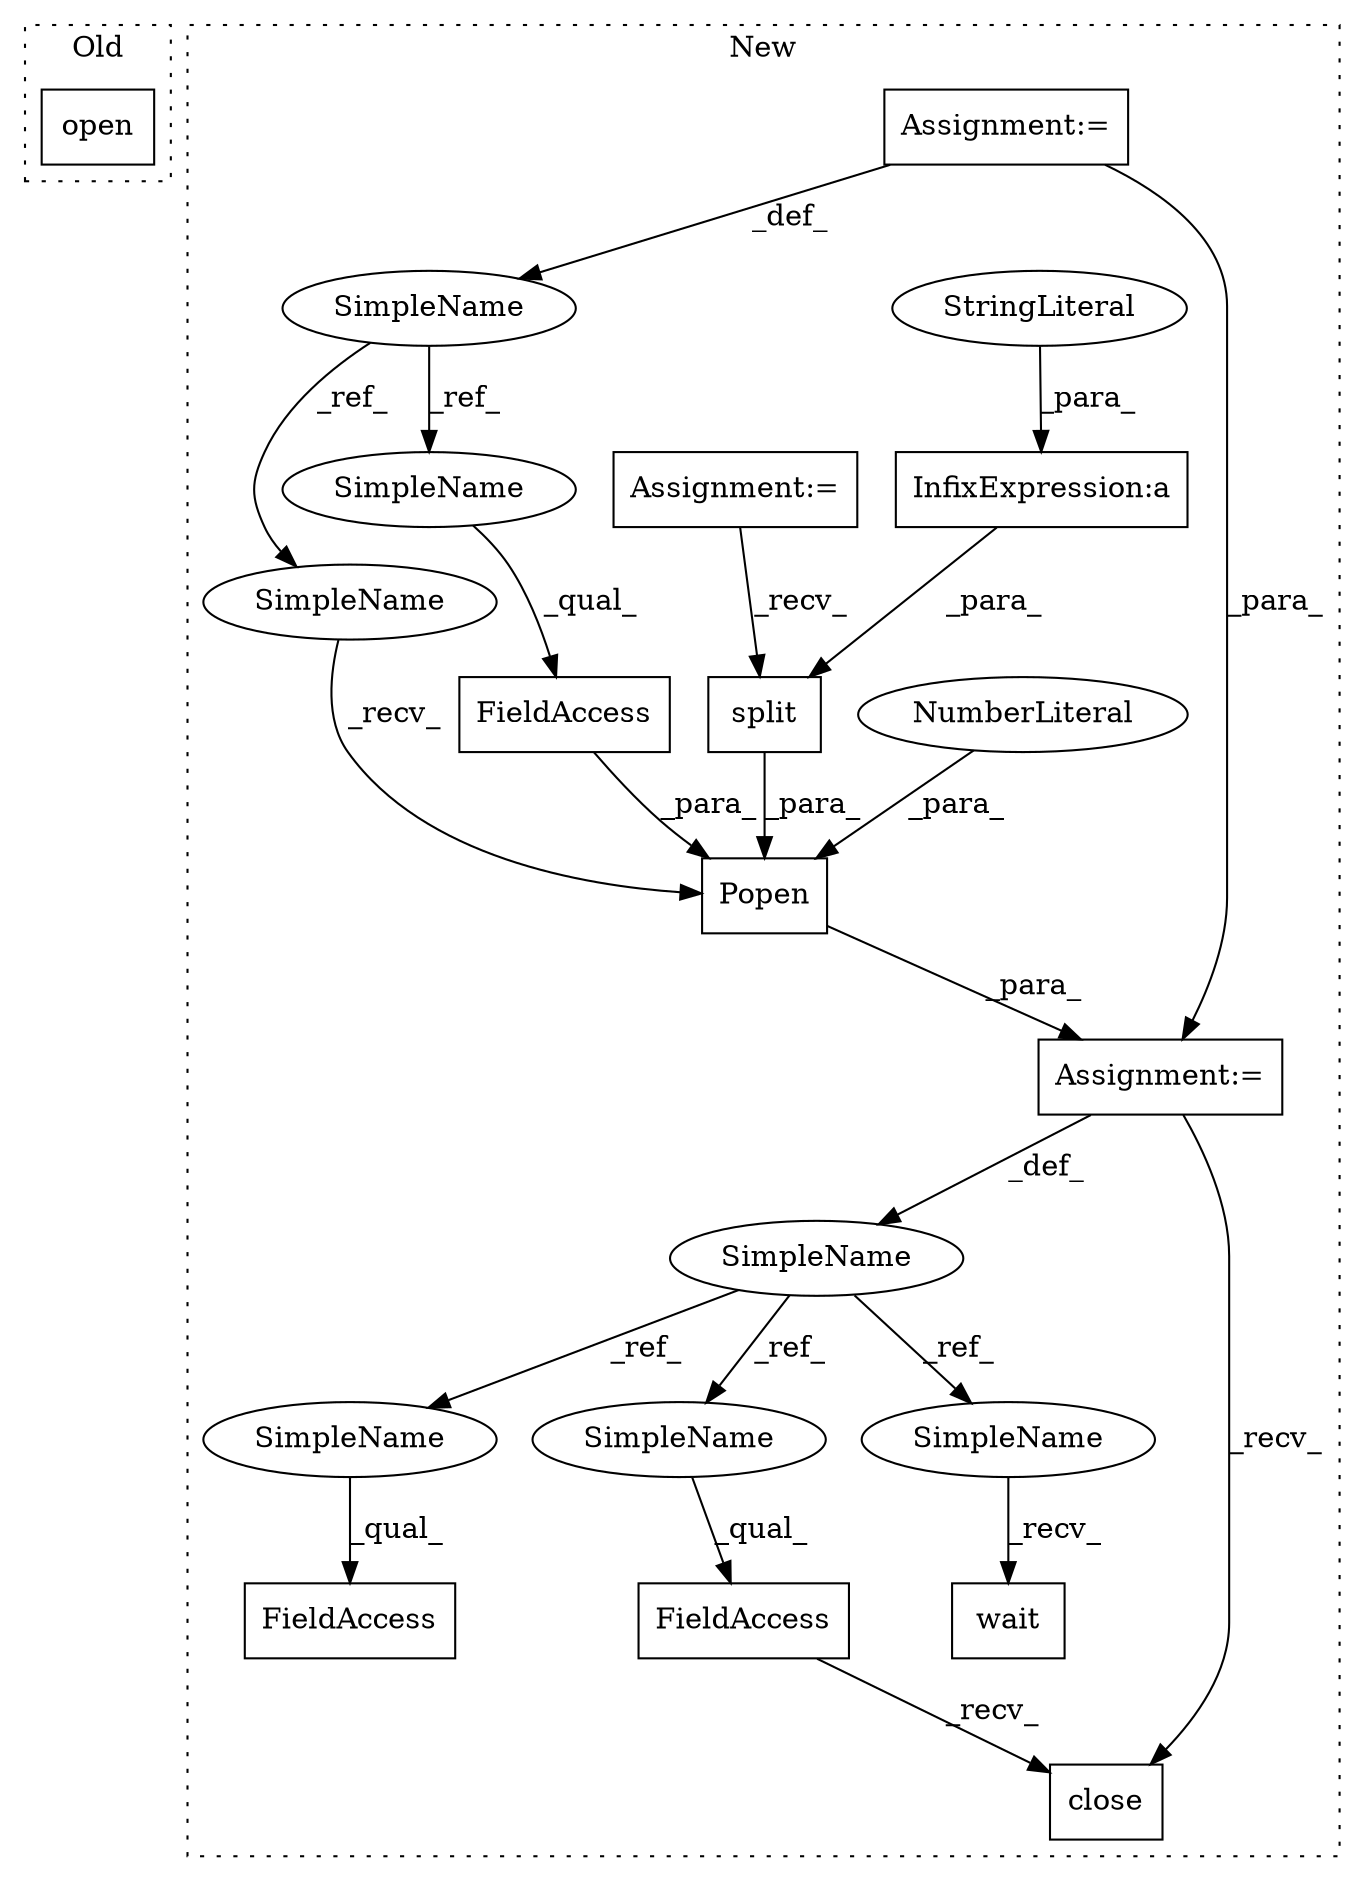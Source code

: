 digraph G {
subgraph cluster0 {
1 [label="open" a="32" s="586,602" l="5,1" shape="box"];
label = "Old";
style="dotted";
}
subgraph cluster1 {
2 [label="wait" a="32" s="1670" l="6" shape="box"];
3 [label="Popen" a="32" s="1103,1176" l="6,1" shape="box"];
4 [label="InfixExpression:a" a="27" s="1135" l="3" shape="box"];
5 [label="NumberLiteral" a="34" s="1169" l="7" shape="ellipse"];
6 [label="StringLiteral" a="45" s="1121" l="14" shape="ellipse"];
7 [label="SimpleName" a="42" s="1090" l="1" shape="ellipse"];
8 [label="FieldAccess" a="22" s="1248" l="8" shape="box"];
9 [label="SimpleName" a="42" s="557" l="10" shape="ellipse"];
10 [label="FieldAccess" a="22" s="1153" l="15" shape="box"];
11 [label="split" a="32" s="1115,1151" l="6,1" shape="box"];
12 [label="FieldAccess" a="22" s="1646" l="8" shape="box"];
13 [label="close" a="32" s="1655" l="7" shape="box"];
14 [label="Assignment:=" a="7" s="1091" l="1" shape="box"];
15 [label="Assignment:=" a="7" s="557" l="10" shape="box"];
16 [label="Assignment:=" a="7" s="630" l="5" shape="box"];
17 [label="SimpleName" a="42" s="1153" l="10" shape="ellipse"];
18 [label="SimpleName" a="42" s="1092" l="10" shape="ellipse"];
19 [label="SimpleName" a="42" s="1668" l="1" shape="ellipse"];
20 [label="SimpleName" a="42" s="1248" l="1" shape="ellipse"];
21 [label="SimpleName" a="42" s="1646" l="1" shape="ellipse"];
label = "New";
style="dotted";
}
3 -> 14 [label="_para_"];
4 -> 11 [label="_para_"];
5 -> 3 [label="_para_"];
6 -> 4 [label="_para_"];
7 -> 21 [label="_ref_"];
7 -> 19 [label="_ref_"];
7 -> 20 [label="_ref_"];
9 -> 18 [label="_ref_"];
9 -> 17 [label="_ref_"];
10 -> 3 [label="_para_"];
11 -> 3 [label="_para_"];
12 -> 13 [label="_recv_"];
14 -> 13 [label="_recv_"];
14 -> 7 [label="_def_"];
15 -> 14 [label="_para_"];
15 -> 9 [label="_def_"];
16 -> 11 [label="_recv_"];
17 -> 10 [label="_qual_"];
18 -> 3 [label="_recv_"];
19 -> 2 [label="_recv_"];
20 -> 8 [label="_qual_"];
21 -> 12 [label="_qual_"];
}